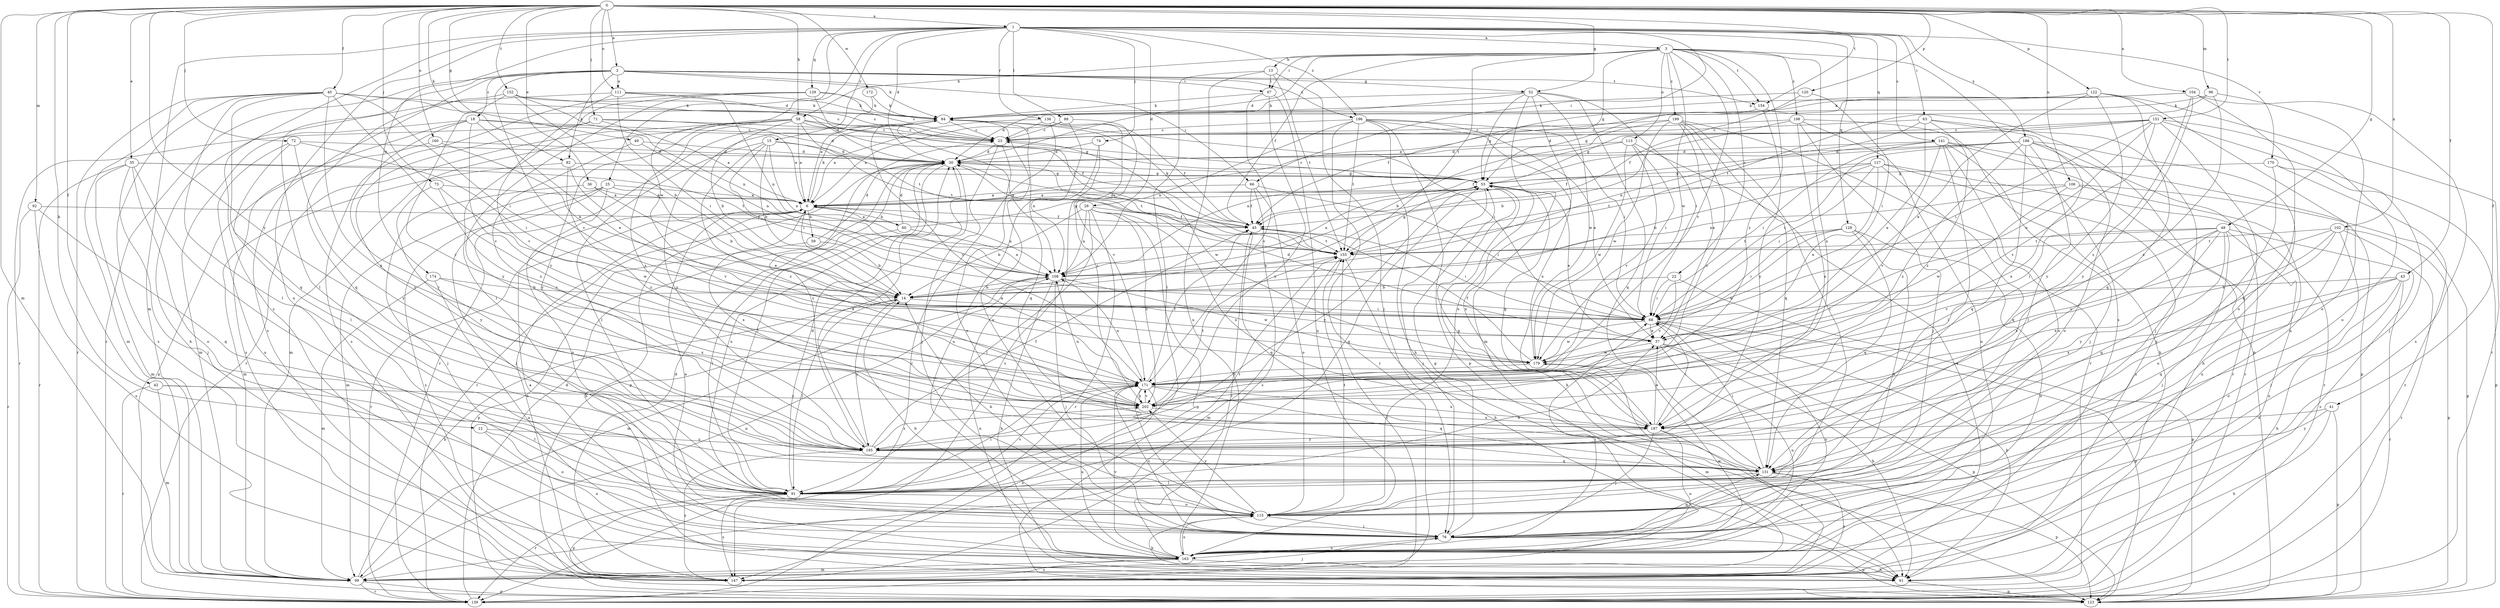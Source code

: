 strict digraph  {
0;
1;
2;
3;
6;
12;
13;
14;
15;
18;
22;
23;
25;
29;
30;
35;
36;
37;
40;
41;
42;
43;
45;
48;
49;
52;
53;
58;
59;
60;
61;
63;
66;
67;
68;
71;
72;
73;
74;
76;
82;
84;
88;
91;
92;
96;
99;
102;
104;
106;
108;
111;
113;
115;
120;
122;
123;
127;
128;
129;
131;
136;
139;
141;
147;
151;
152;
154;
155;
160;
163;
170;
171;
172;
174;
179;
186;
187;
195;
196;
198;
199;
202;
0 -> 1  [label=a];
0 -> 2  [label=a];
0 -> 12  [label=b];
0 -> 35  [label=e];
0 -> 36  [label=e];
0 -> 40  [label=f];
0 -> 41  [label=f];
0 -> 42  [label=f];
0 -> 43  [label=f];
0 -> 48  [label=g];
0 -> 49  [label=g];
0 -> 52  [label=g];
0 -> 58  [label=h];
0 -> 71  [label=j];
0 -> 72  [label=j];
0 -> 73  [label=j];
0 -> 82  [label=k];
0 -> 92  [label=m];
0 -> 96  [label=m];
0 -> 99  [label=m];
0 -> 102  [label=n];
0 -> 104  [label=n];
0 -> 106  [label=n];
0 -> 111  [label=o];
0 -> 120  [label=p];
0 -> 122  [label=p];
0 -> 151  [label=t];
0 -> 152  [label=t];
0 -> 154  [label=t];
0 -> 160  [label=u];
0 -> 172  [label=w];
0 -> 195  [label=y];
1 -> 3  [label=a];
1 -> 15  [label=c];
1 -> 25  [label=d];
1 -> 29  [label=d];
1 -> 30  [label=d];
1 -> 63  [label=i];
1 -> 66  [label=i];
1 -> 74  [label=j];
1 -> 88  [label=l];
1 -> 99  [label=m];
1 -> 127  [label=q];
1 -> 128  [label=q];
1 -> 129  [label=q];
1 -> 136  [label=r];
1 -> 141  [label=s];
1 -> 147  [label=s];
1 -> 163  [label=u];
1 -> 170  [label=v];
1 -> 174  [label=w];
1 -> 179  [label=w];
1 -> 186  [label=x];
1 -> 196  [label=z];
2 -> 18  [label=c];
2 -> 52  [label=g];
2 -> 66  [label=i];
2 -> 67  [label=i];
2 -> 82  [label=k];
2 -> 84  [label=k];
2 -> 91  [label=l];
2 -> 111  [label=o];
2 -> 139  [label=r];
2 -> 147  [label=s];
2 -> 154  [label=t];
2 -> 171  [label=v];
2 -> 196  [label=z];
3 -> 13  [label=b];
3 -> 22  [label=c];
3 -> 30  [label=d];
3 -> 45  [label=f];
3 -> 53  [label=g];
3 -> 58  [label=h];
3 -> 67  [label=i];
3 -> 113  [label=o];
3 -> 147  [label=s];
3 -> 154  [label=t];
3 -> 155  [label=t];
3 -> 171  [label=v];
3 -> 179  [label=w];
3 -> 187  [label=x];
3 -> 198  [label=z];
3 -> 199  [label=z];
3 -> 202  [label=z];
6 -> 45  [label=f];
6 -> 59  [label=h];
6 -> 60  [label=h];
6 -> 61  [label=h];
6 -> 84  [label=k];
6 -> 108  [label=n];
6 -> 139  [label=r];
6 -> 187  [label=x];
12 -> 115  [label=o];
12 -> 163  [label=u];
12 -> 195  [label=y];
13 -> 67  [label=i];
13 -> 76  [label=j];
13 -> 91  [label=l];
13 -> 155  [label=t];
13 -> 163  [label=u];
14 -> 68  [label=i];
14 -> 91  [label=l];
14 -> 195  [label=y];
15 -> 14  [label=b];
15 -> 30  [label=d];
15 -> 68  [label=i];
15 -> 91  [label=l];
15 -> 108  [label=n];
15 -> 155  [label=t];
15 -> 202  [label=z];
18 -> 6  [label=a];
18 -> 23  [label=c];
18 -> 37  [label=e];
18 -> 99  [label=m];
18 -> 147  [label=s];
18 -> 195  [label=y];
18 -> 202  [label=z];
22 -> 14  [label=b];
22 -> 68  [label=i];
22 -> 123  [label=p];
22 -> 171  [label=v];
23 -> 30  [label=d];
23 -> 76  [label=j];
23 -> 115  [label=o];
23 -> 179  [label=w];
25 -> 6  [label=a];
25 -> 14  [label=b];
25 -> 76  [label=j];
25 -> 99  [label=m];
25 -> 115  [label=o];
25 -> 147  [label=s];
29 -> 14  [label=b];
29 -> 45  [label=f];
29 -> 91  [label=l];
29 -> 108  [label=n];
29 -> 123  [label=p];
29 -> 139  [label=r];
29 -> 187  [label=x];
29 -> 202  [label=z];
30 -> 53  [label=g];
30 -> 91  [label=l];
30 -> 115  [label=o];
30 -> 123  [label=p];
30 -> 139  [label=r];
30 -> 155  [label=t];
35 -> 53  [label=g];
35 -> 76  [label=j];
35 -> 91  [label=l];
35 -> 99  [label=m];
35 -> 115  [label=o];
35 -> 139  [label=r];
35 -> 155  [label=t];
36 -> 6  [label=a];
36 -> 37  [label=e];
36 -> 76  [label=j];
37 -> 30  [label=d];
37 -> 61  [label=h];
37 -> 123  [label=p];
37 -> 163  [label=u];
37 -> 179  [label=w];
40 -> 23  [label=c];
40 -> 68  [label=i];
40 -> 84  [label=k];
40 -> 91  [label=l];
40 -> 99  [label=m];
40 -> 131  [label=q];
40 -> 139  [label=r];
40 -> 147  [label=s];
40 -> 171  [label=v];
40 -> 187  [label=x];
41 -> 61  [label=h];
41 -> 123  [label=p];
41 -> 187  [label=x];
41 -> 195  [label=y];
42 -> 91  [label=l];
42 -> 99  [label=m];
42 -> 139  [label=r];
42 -> 202  [label=z];
43 -> 14  [label=b];
43 -> 61  [label=h];
43 -> 115  [label=o];
43 -> 131  [label=q];
43 -> 139  [label=r];
43 -> 187  [label=x];
45 -> 30  [label=d];
45 -> 68  [label=i];
45 -> 84  [label=k];
45 -> 131  [label=q];
45 -> 155  [label=t];
48 -> 68  [label=i];
48 -> 76  [label=j];
48 -> 131  [label=q];
48 -> 147  [label=s];
48 -> 155  [label=t];
48 -> 163  [label=u];
48 -> 171  [label=v];
48 -> 187  [label=x];
48 -> 195  [label=y];
49 -> 30  [label=d];
49 -> 108  [label=n];
49 -> 202  [label=z];
52 -> 30  [label=d];
52 -> 53  [label=g];
52 -> 68  [label=i];
52 -> 84  [label=k];
52 -> 99  [label=m];
52 -> 115  [label=o];
52 -> 131  [label=q];
52 -> 179  [label=w];
53 -> 6  [label=a];
53 -> 23  [label=c];
53 -> 37  [label=e];
53 -> 61  [label=h];
53 -> 76  [label=j];
53 -> 108  [label=n];
53 -> 187  [label=x];
53 -> 195  [label=y];
58 -> 6  [label=a];
58 -> 14  [label=b];
58 -> 23  [label=c];
58 -> 45  [label=f];
58 -> 53  [label=g];
58 -> 99  [label=m];
58 -> 139  [label=r];
58 -> 155  [label=t];
58 -> 195  [label=y];
58 -> 202  [label=z];
59 -> 14  [label=b];
59 -> 30  [label=d];
59 -> 123  [label=p];
60 -> 6  [label=a];
60 -> 30  [label=d];
60 -> 53  [label=g];
60 -> 91  [label=l];
60 -> 108  [label=n];
61 -> 108  [label=n];
61 -> 123  [label=p];
63 -> 23  [label=c];
63 -> 37  [label=e];
63 -> 76  [label=j];
63 -> 108  [label=n];
63 -> 187  [label=x];
63 -> 202  [label=z];
66 -> 6  [label=a];
66 -> 45  [label=f];
66 -> 68  [label=i];
66 -> 115  [label=o];
66 -> 147  [label=s];
67 -> 84  [label=k];
67 -> 163  [label=u];
67 -> 171  [label=v];
67 -> 195  [label=y];
68 -> 37  [label=e];
68 -> 61  [label=h];
68 -> 123  [label=p];
68 -> 163  [label=u];
68 -> 179  [label=w];
71 -> 6  [label=a];
71 -> 23  [label=c];
71 -> 30  [label=d];
71 -> 139  [label=r];
71 -> 195  [label=y];
72 -> 30  [label=d];
72 -> 68  [label=i];
72 -> 91  [label=l];
72 -> 163  [label=u];
72 -> 195  [label=y];
73 -> 6  [label=a];
73 -> 171  [label=v];
73 -> 179  [label=w];
73 -> 195  [label=y];
74 -> 30  [label=d];
74 -> 108  [label=n];
74 -> 147  [label=s];
76 -> 6  [label=a];
76 -> 53  [label=g];
76 -> 123  [label=p];
76 -> 131  [label=q];
76 -> 163  [label=u];
76 -> 171  [label=v];
82 -> 53  [label=g];
82 -> 99  [label=m];
82 -> 171  [label=v];
82 -> 202  [label=z];
84 -> 23  [label=c];
84 -> 68  [label=i];
84 -> 108  [label=n];
84 -> 115  [label=o];
84 -> 131  [label=q];
84 -> 139  [label=r];
84 -> 171  [label=v];
84 -> 195  [label=y];
88 -> 6  [label=a];
88 -> 23  [label=c];
88 -> 163  [label=u];
88 -> 171  [label=v];
91 -> 30  [label=d];
91 -> 37  [label=e];
91 -> 53  [label=g];
91 -> 115  [label=o];
91 -> 123  [label=p];
91 -> 139  [label=r];
91 -> 147  [label=s];
91 -> 155  [label=t];
91 -> 171  [label=v];
92 -> 45  [label=f];
92 -> 131  [label=q];
92 -> 139  [label=r];
92 -> 147  [label=s];
96 -> 84  [label=k];
96 -> 115  [label=o];
96 -> 155  [label=t];
96 -> 202  [label=z];
99 -> 14  [label=b];
99 -> 76  [label=j];
99 -> 108  [label=n];
99 -> 123  [label=p];
99 -> 139  [label=r];
102 -> 76  [label=j];
102 -> 123  [label=p];
102 -> 139  [label=r];
102 -> 155  [label=t];
102 -> 171  [label=v];
102 -> 187  [label=x];
102 -> 195  [label=y];
104 -> 6  [label=a];
104 -> 84  [label=k];
104 -> 115  [label=o];
104 -> 147  [label=s];
104 -> 195  [label=y];
104 -> 202  [label=z];
106 -> 6  [label=a];
106 -> 108  [label=n];
106 -> 123  [label=p];
106 -> 163  [label=u];
106 -> 179  [label=w];
108 -> 14  [label=b];
108 -> 61  [label=h];
108 -> 76  [label=j];
108 -> 99  [label=m];
108 -> 179  [label=w];
111 -> 23  [label=c];
111 -> 61  [label=h];
111 -> 68  [label=i];
111 -> 84  [label=k];
111 -> 108  [label=n];
111 -> 171  [label=v];
113 -> 30  [label=d];
113 -> 68  [label=i];
113 -> 108  [label=n];
113 -> 147  [label=s];
113 -> 171  [label=v];
113 -> 179  [label=w];
115 -> 14  [label=b];
115 -> 61  [label=h];
115 -> 76  [label=j];
115 -> 155  [label=t];
115 -> 202  [label=z];
120 -> 45  [label=f];
120 -> 68  [label=i];
120 -> 84  [label=k];
122 -> 37  [label=e];
122 -> 53  [label=g];
122 -> 84  [label=k];
122 -> 131  [label=q];
122 -> 139  [label=r];
122 -> 163  [label=u];
122 -> 195  [label=y];
127 -> 14  [label=b];
127 -> 37  [label=e];
127 -> 53  [label=g];
127 -> 68  [label=i];
127 -> 131  [label=q];
127 -> 139  [label=r];
127 -> 147  [label=s];
127 -> 155  [label=t];
128 -> 68  [label=i];
128 -> 115  [label=o];
128 -> 131  [label=q];
128 -> 155  [label=t];
128 -> 163  [label=u];
128 -> 179  [label=w];
129 -> 23  [label=c];
129 -> 84  [label=k];
129 -> 91  [label=l];
129 -> 147  [label=s];
129 -> 155  [label=t];
129 -> 195  [label=y];
131 -> 53  [label=g];
131 -> 68  [label=i];
131 -> 91  [label=l];
131 -> 123  [label=p];
131 -> 147  [label=s];
136 -> 6  [label=a];
136 -> 23  [label=c];
136 -> 45  [label=f];
136 -> 139  [label=r];
136 -> 202  [label=z];
139 -> 30  [label=d];
141 -> 30  [label=d];
141 -> 45  [label=f];
141 -> 68  [label=i];
141 -> 76  [label=j];
141 -> 91  [label=l];
141 -> 115  [label=o];
141 -> 123  [label=p];
141 -> 139  [label=r];
141 -> 171  [label=v];
147 -> 6  [label=a];
147 -> 30  [label=d];
147 -> 155  [label=t];
151 -> 23  [label=c];
151 -> 30  [label=d];
151 -> 37  [label=e];
151 -> 53  [label=g];
151 -> 68  [label=i];
151 -> 76  [label=j];
151 -> 115  [label=o];
151 -> 131  [label=q];
151 -> 171  [label=v];
152 -> 14  [label=b];
152 -> 30  [label=d];
152 -> 84  [label=k];
152 -> 108  [label=n];
152 -> 131  [label=q];
152 -> 202  [label=z];
154 -> 45  [label=f];
154 -> 123  [label=p];
154 -> 195  [label=y];
155 -> 53  [label=g];
155 -> 61  [label=h];
155 -> 99  [label=m];
155 -> 108  [label=n];
160 -> 14  [label=b];
160 -> 30  [label=d];
160 -> 123  [label=p];
163 -> 6  [label=a];
163 -> 14  [label=b];
163 -> 45  [label=f];
163 -> 61  [label=h];
163 -> 68  [label=i];
163 -> 99  [label=m];
163 -> 115  [label=o];
163 -> 147  [label=s];
163 -> 171  [label=v];
163 -> 179  [label=w];
170 -> 53  [label=g];
170 -> 123  [label=p];
170 -> 139  [label=r];
170 -> 163  [label=u];
171 -> 6  [label=a];
171 -> 45  [label=f];
171 -> 76  [label=j];
171 -> 91  [label=l];
171 -> 108  [label=n];
171 -> 131  [label=q];
171 -> 147  [label=s];
171 -> 163  [label=u];
171 -> 187  [label=x];
171 -> 202  [label=z];
172 -> 6  [label=a];
172 -> 84  [label=k];
174 -> 14  [label=b];
174 -> 99  [label=m];
174 -> 163  [label=u];
174 -> 187  [label=x];
179 -> 45  [label=f];
179 -> 99  [label=m];
179 -> 171  [label=v];
186 -> 30  [label=d];
186 -> 45  [label=f];
186 -> 61  [label=h];
186 -> 68  [label=i];
186 -> 91  [label=l];
186 -> 115  [label=o];
186 -> 131  [label=q];
186 -> 139  [label=r];
186 -> 202  [label=z];
187 -> 37  [label=e];
187 -> 53  [label=g];
187 -> 68  [label=i];
187 -> 76  [label=j];
187 -> 147  [label=s];
187 -> 163  [label=u];
187 -> 195  [label=y];
195 -> 23  [label=c];
195 -> 30  [label=d];
195 -> 45  [label=f];
195 -> 131  [label=q];
195 -> 147  [label=s];
195 -> 202  [label=z];
196 -> 23  [label=c];
196 -> 37  [label=e];
196 -> 61  [label=h];
196 -> 68  [label=i];
196 -> 108  [label=n];
196 -> 123  [label=p];
196 -> 139  [label=r];
196 -> 155  [label=t];
196 -> 187  [label=x];
198 -> 14  [label=b];
198 -> 23  [label=c];
198 -> 61  [label=h];
198 -> 76  [label=j];
198 -> 163  [label=u];
198 -> 187  [label=x];
199 -> 14  [label=b];
199 -> 23  [label=c];
199 -> 37  [label=e];
199 -> 91  [label=l];
199 -> 131  [label=q];
199 -> 139  [label=r];
199 -> 179  [label=w];
199 -> 202  [label=z];
202 -> 108  [label=n];
202 -> 155  [label=t];
202 -> 171  [label=v];
202 -> 187  [label=x];
}
